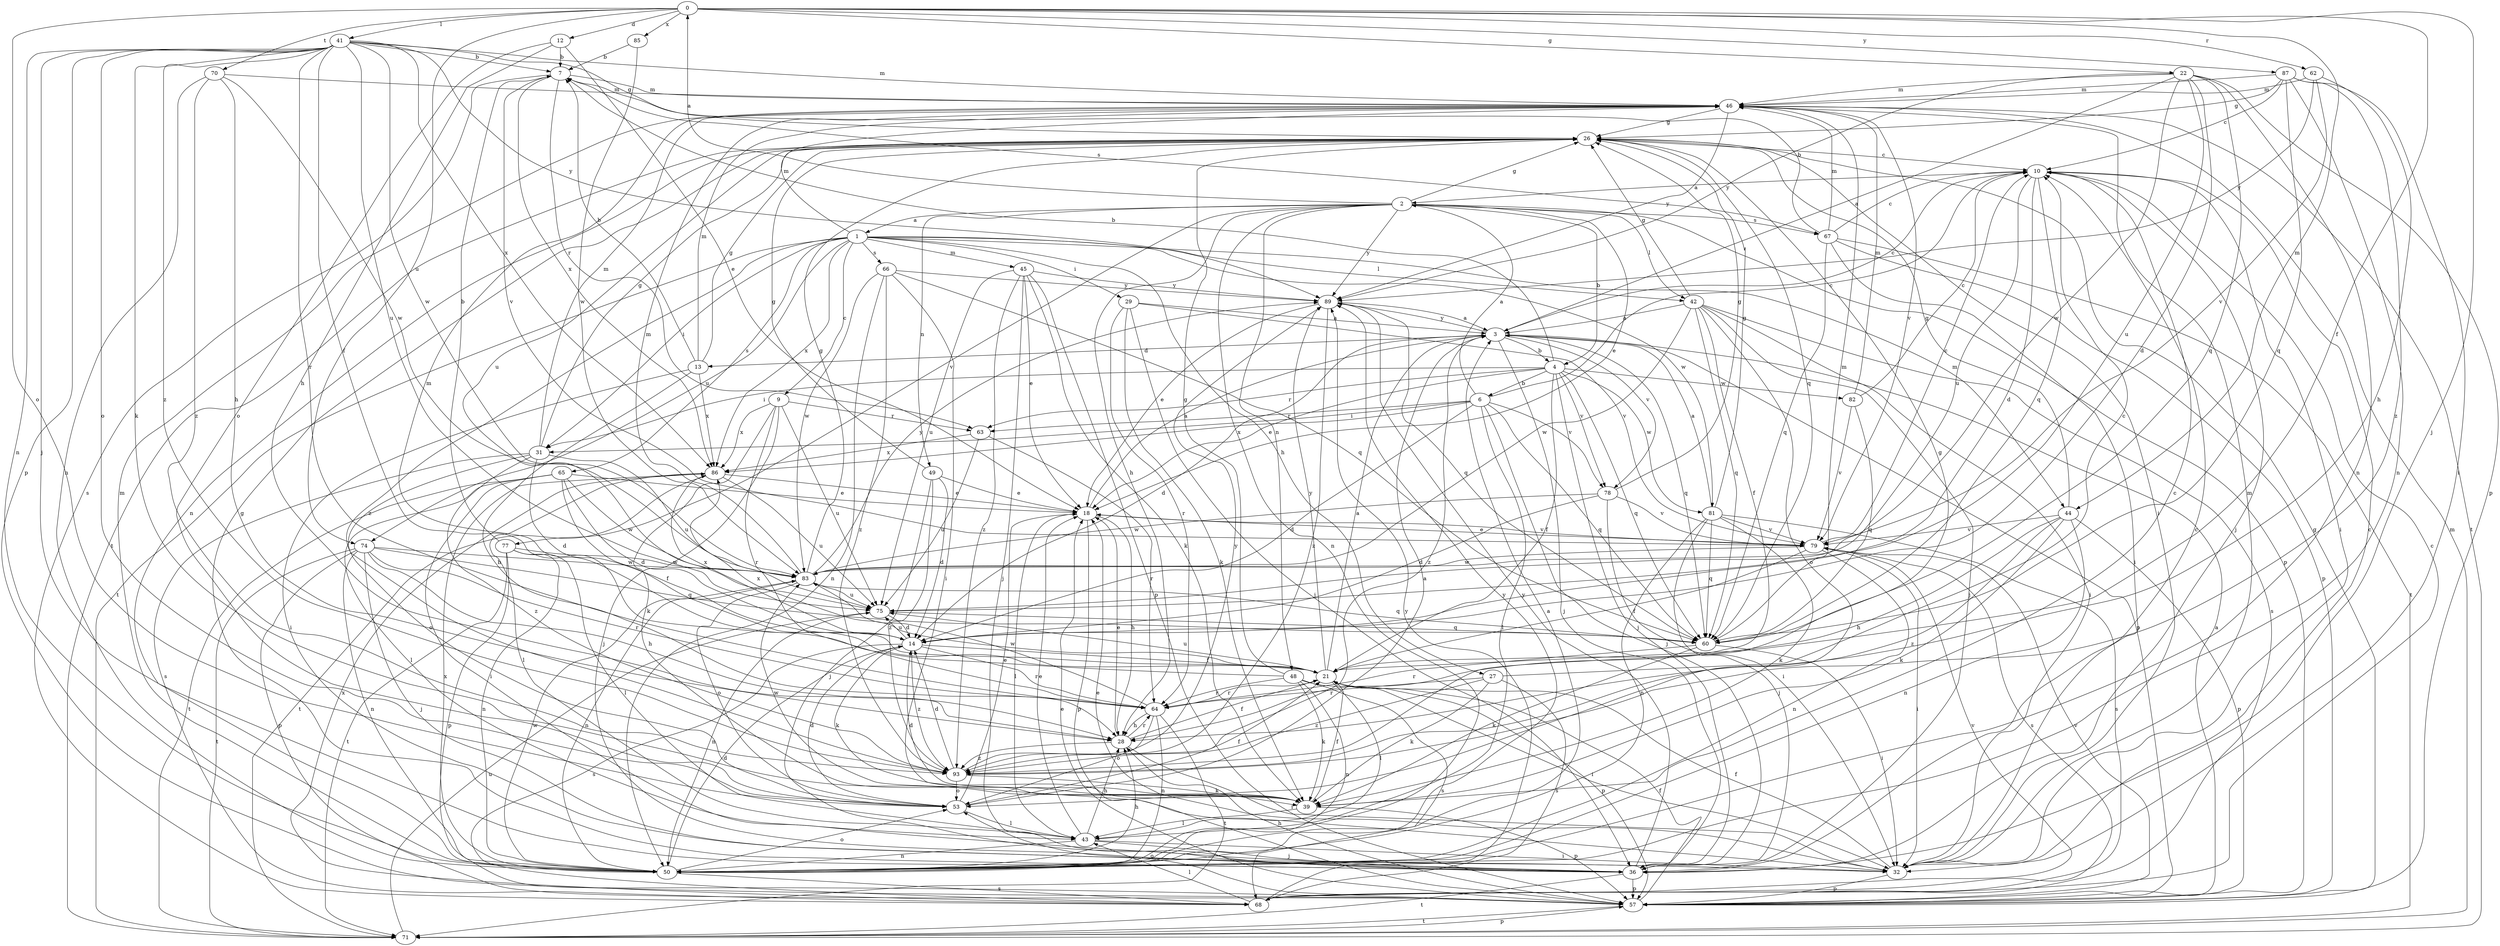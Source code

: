 strict digraph  {
0;
1;
2;
3;
4;
6;
7;
9;
10;
12;
13;
14;
18;
21;
22;
26;
27;
28;
29;
31;
32;
36;
39;
41;
42;
43;
44;
45;
46;
48;
49;
50;
53;
57;
60;
62;
63;
64;
65;
66;
67;
68;
70;
71;
74;
75;
77;
78;
79;
81;
82;
83;
85;
86;
87;
89;
93;
0 -> 12  [label=d];
0 -> 21  [label=f];
0 -> 22  [label=g];
0 -> 36  [label=j];
0 -> 41  [label=l];
0 -> 44  [label=m];
0 -> 53  [label=o];
0 -> 62  [label=r];
0 -> 70  [label=t];
0 -> 74  [label=u];
0 -> 85  [label=x];
0 -> 87  [label=y];
1 -> 9  [label=c];
1 -> 27  [label=h];
1 -> 29  [label=i];
1 -> 31  [label=i];
1 -> 42  [label=l];
1 -> 44  [label=m];
1 -> 45  [label=m];
1 -> 46  [label=m];
1 -> 65  [label=s];
1 -> 66  [label=s];
1 -> 71  [label=t];
1 -> 74  [label=u];
1 -> 81  [label=w];
1 -> 86  [label=x];
1 -> 93  [label=z];
2 -> 0  [label=a];
2 -> 1  [label=a];
2 -> 4  [label=b];
2 -> 18  [label=e];
2 -> 26  [label=g];
2 -> 28  [label=h];
2 -> 42  [label=l];
2 -> 48  [label=n];
2 -> 49  [label=n];
2 -> 50  [label=n];
2 -> 57  [label=p];
2 -> 67  [label=s];
2 -> 77  [label=v];
2 -> 89  [label=y];
3 -> 4  [label=b];
3 -> 10  [label=c];
3 -> 13  [label=d];
3 -> 14  [label=d];
3 -> 36  [label=j];
3 -> 57  [label=p];
3 -> 60  [label=q];
3 -> 78  [label=v];
3 -> 89  [label=y];
3 -> 93  [label=z];
4 -> 6  [label=b];
4 -> 7  [label=b];
4 -> 18  [label=e];
4 -> 21  [label=f];
4 -> 31  [label=i];
4 -> 36  [label=j];
4 -> 60  [label=q];
4 -> 63  [label=r];
4 -> 78  [label=v];
4 -> 81  [label=w];
4 -> 82  [label=w];
6 -> 2  [label=a];
6 -> 10  [label=c];
6 -> 14  [label=d];
6 -> 31  [label=i];
6 -> 36  [label=j];
6 -> 43  [label=l];
6 -> 60  [label=q];
6 -> 63  [label=r];
6 -> 78  [label=v];
6 -> 86  [label=x];
7 -> 46  [label=m];
7 -> 63  [label=r];
7 -> 67  [label=s];
7 -> 68  [label=s];
7 -> 79  [label=v];
7 -> 86  [label=x];
9 -> 36  [label=j];
9 -> 39  [label=k];
9 -> 63  [label=r];
9 -> 64  [label=r];
9 -> 75  [label=u];
9 -> 86  [label=x];
10 -> 2  [label=a];
10 -> 14  [label=d];
10 -> 32  [label=i];
10 -> 36  [label=j];
10 -> 60  [label=q];
10 -> 75  [label=u];
12 -> 7  [label=b];
12 -> 18  [label=e];
12 -> 28  [label=h];
12 -> 53  [label=o];
13 -> 7  [label=b];
13 -> 26  [label=g];
13 -> 28  [label=h];
13 -> 32  [label=i];
13 -> 46  [label=m];
13 -> 86  [label=x];
14 -> 21  [label=f];
14 -> 39  [label=k];
14 -> 64  [label=r];
14 -> 68  [label=s];
14 -> 75  [label=u];
14 -> 86  [label=x];
14 -> 93  [label=z];
18 -> 3  [label=a];
18 -> 28  [label=h];
18 -> 43  [label=l];
18 -> 57  [label=p];
18 -> 79  [label=v];
21 -> 3  [label=a];
21 -> 43  [label=l];
21 -> 57  [label=p];
21 -> 64  [label=r];
21 -> 75  [label=u];
21 -> 86  [label=x];
21 -> 89  [label=y];
22 -> 3  [label=a];
22 -> 14  [label=d];
22 -> 46  [label=m];
22 -> 50  [label=n];
22 -> 57  [label=p];
22 -> 60  [label=q];
22 -> 75  [label=u];
22 -> 83  [label=w];
22 -> 89  [label=y];
26 -> 10  [label=c];
26 -> 32  [label=i];
26 -> 50  [label=n];
26 -> 60  [label=q];
26 -> 71  [label=t];
26 -> 75  [label=u];
27 -> 10  [label=c];
27 -> 39  [label=k];
27 -> 64  [label=r];
27 -> 68  [label=s];
27 -> 93  [label=z];
28 -> 18  [label=e];
28 -> 21  [label=f];
28 -> 32  [label=i];
28 -> 64  [label=r];
28 -> 93  [label=z];
29 -> 3  [label=a];
29 -> 36  [label=j];
29 -> 39  [label=k];
29 -> 64  [label=r];
29 -> 79  [label=v];
31 -> 14  [label=d];
31 -> 26  [label=g];
31 -> 46  [label=m];
31 -> 53  [label=o];
31 -> 68  [label=s];
31 -> 75  [label=u];
31 -> 93  [label=z];
32 -> 10  [label=c];
32 -> 18  [label=e];
32 -> 21  [label=f];
32 -> 46  [label=m];
32 -> 57  [label=p];
36 -> 10  [label=c];
36 -> 26  [label=g];
36 -> 57  [label=p];
36 -> 71  [label=t];
36 -> 89  [label=y];
39 -> 10  [label=c];
39 -> 14  [label=d];
39 -> 21  [label=f];
39 -> 43  [label=l];
39 -> 57  [label=p];
39 -> 83  [label=w];
41 -> 7  [label=b];
41 -> 21  [label=f];
41 -> 26  [label=g];
41 -> 36  [label=j];
41 -> 39  [label=k];
41 -> 46  [label=m];
41 -> 50  [label=n];
41 -> 53  [label=o];
41 -> 57  [label=p];
41 -> 64  [label=r];
41 -> 75  [label=u];
41 -> 83  [label=w];
41 -> 86  [label=x];
41 -> 89  [label=y];
41 -> 93  [label=z];
42 -> 3  [label=a];
42 -> 21  [label=f];
42 -> 26  [label=g];
42 -> 32  [label=i];
42 -> 36  [label=j];
42 -> 53  [label=o];
42 -> 60  [label=q];
42 -> 68  [label=s];
42 -> 83  [label=w];
43 -> 18  [label=e];
43 -> 28  [label=h];
43 -> 32  [label=i];
43 -> 36  [label=j];
43 -> 50  [label=n];
44 -> 26  [label=g];
44 -> 28  [label=h];
44 -> 39  [label=k];
44 -> 50  [label=n];
44 -> 57  [label=p];
44 -> 79  [label=v];
44 -> 93  [label=z];
45 -> 18  [label=e];
45 -> 36  [label=j];
45 -> 39  [label=k];
45 -> 57  [label=p];
45 -> 75  [label=u];
45 -> 89  [label=y];
45 -> 93  [label=z];
46 -> 26  [label=g];
46 -> 71  [label=t];
46 -> 79  [label=v];
46 -> 89  [label=y];
48 -> 26  [label=g];
48 -> 32  [label=i];
48 -> 39  [label=k];
48 -> 46  [label=m];
48 -> 50  [label=n];
48 -> 64  [label=r];
48 -> 68  [label=s];
49 -> 14  [label=d];
49 -> 18  [label=e];
49 -> 26  [label=g];
49 -> 36  [label=j];
49 -> 93  [label=z];
50 -> 3  [label=a];
50 -> 14  [label=d];
50 -> 28  [label=h];
50 -> 46  [label=m];
50 -> 53  [label=o];
50 -> 68  [label=s];
50 -> 83  [label=w];
50 -> 86  [label=x];
50 -> 89  [label=y];
53 -> 3  [label=a];
53 -> 14  [label=d];
53 -> 18  [label=e];
53 -> 21  [label=f];
53 -> 43  [label=l];
57 -> 3  [label=a];
57 -> 18  [label=e];
57 -> 21  [label=f];
57 -> 26  [label=g];
57 -> 28  [label=h];
57 -> 53  [label=o];
57 -> 71  [label=t];
57 -> 79  [label=v];
60 -> 32  [label=i];
60 -> 39  [label=k];
60 -> 46  [label=m];
60 -> 64  [label=r];
62 -> 28  [label=h];
62 -> 46  [label=m];
62 -> 79  [label=v];
62 -> 89  [label=y];
63 -> 64  [label=r];
63 -> 75  [label=u];
63 -> 86  [label=x];
64 -> 28  [label=h];
64 -> 50  [label=n];
64 -> 53  [label=o];
64 -> 71  [label=t];
64 -> 83  [label=w];
65 -> 14  [label=d];
65 -> 18  [label=e];
65 -> 21  [label=f];
65 -> 32  [label=i];
65 -> 43  [label=l];
65 -> 71  [label=t];
65 -> 83  [label=w];
66 -> 32  [label=i];
66 -> 50  [label=n];
66 -> 60  [label=q];
66 -> 83  [label=w];
66 -> 89  [label=y];
66 -> 93  [label=z];
67 -> 7  [label=b];
67 -> 10  [label=c];
67 -> 32  [label=i];
67 -> 46  [label=m];
67 -> 57  [label=p];
67 -> 60  [label=q];
67 -> 71  [label=t];
68 -> 10  [label=c];
68 -> 43  [label=l];
68 -> 79  [label=v];
68 -> 86  [label=x];
68 -> 89  [label=y];
70 -> 28  [label=h];
70 -> 46  [label=m];
70 -> 50  [label=n];
70 -> 83  [label=w];
70 -> 93  [label=z];
71 -> 46  [label=m];
71 -> 57  [label=p];
71 -> 75  [label=u];
74 -> 28  [label=h];
74 -> 36  [label=j];
74 -> 50  [label=n];
74 -> 57  [label=p];
74 -> 60  [label=q];
74 -> 64  [label=r];
74 -> 71  [label=t];
74 -> 83  [label=w];
75 -> 14  [label=d];
75 -> 50  [label=n];
75 -> 60  [label=q];
77 -> 7  [label=b];
77 -> 43  [label=l];
77 -> 50  [label=n];
77 -> 57  [label=p];
77 -> 71  [label=t];
77 -> 83  [label=w];
78 -> 14  [label=d];
78 -> 26  [label=g];
78 -> 32  [label=i];
78 -> 79  [label=v];
78 -> 83  [label=w];
79 -> 10  [label=c];
79 -> 18  [label=e];
79 -> 21  [label=f];
79 -> 32  [label=i];
79 -> 50  [label=n];
79 -> 68  [label=s];
79 -> 83  [label=w];
81 -> 3  [label=a];
81 -> 26  [label=g];
81 -> 36  [label=j];
81 -> 39  [label=k];
81 -> 50  [label=n];
81 -> 60  [label=q];
81 -> 68  [label=s];
81 -> 79  [label=v];
82 -> 10  [label=c];
82 -> 46  [label=m];
82 -> 60  [label=q];
82 -> 79  [label=v];
83 -> 26  [label=g];
83 -> 46  [label=m];
83 -> 50  [label=n];
83 -> 53  [label=o];
83 -> 60  [label=q];
83 -> 75  [label=u];
83 -> 89  [label=y];
85 -> 7  [label=b];
85 -> 83  [label=w];
86 -> 18  [label=e];
86 -> 43  [label=l];
86 -> 71  [label=t];
86 -> 75  [label=u];
87 -> 10  [label=c];
87 -> 26  [label=g];
87 -> 32  [label=i];
87 -> 46  [label=m];
87 -> 50  [label=n];
87 -> 60  [label=q];
87 -> 93  [label=z];
89 -> 3  [label=a];
89 -> 18  [label=e];
89 -> 60  [label=q];
89 -> 93  [label=z];
93 -> 14  [label=d];
93 -> 26  [label=g];
93 -> 39  [label=k];
93 -> 53  [label=o];
93 -> 89  [label=y];
}
